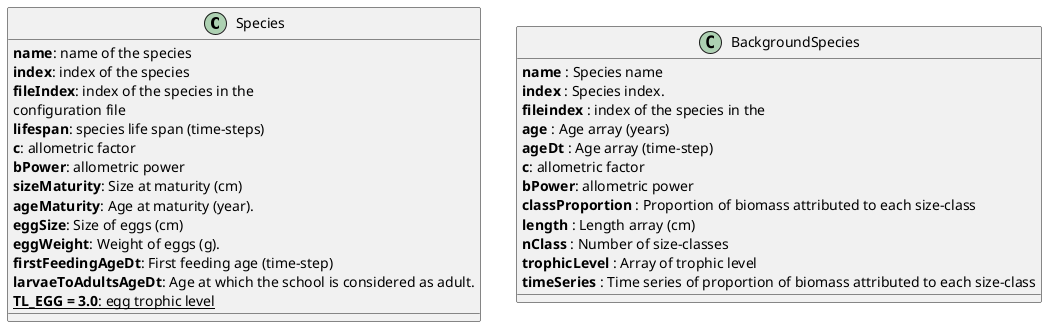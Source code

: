 @startuml
class Species {
  {field} <b>name</b>: name of the species
  {field} <b>index</b>: index of the species
  {field} <b>fileIndex</b>: index of the species in the
  {field} configuration file
  {field} <b>lifespan</b>: species life span (time-steps)
  {field} <b>c</b>: allometric factor
  {field} <b>bPower</b>: allometric power
  {field} <b>sizeMaturity</b>: Size at maturity (cm)
  {field} <b>ageMaturity</b>: Age at maturity (year).
  {field} <b>eggSize</b>: Size of eggs (cm)
  {field} <b>eggWeight</b>: Weight of eggs (g).
  {field} <b>firstFeedingAgeDt</b>: First feeding age (time-step)
  {field} <b>larvaeToAdultsAgeDt</b>: Age at which the school is considered as adult.
  {static} <b>TL_EGG = 3.0</b>: egg trophic level
}

class BackgroundSpecies {
	{field} <b>name</b> : Species name
	{field} <b>index</b> : Species index.
	{field} <b>fileindex</b> : index of the species in the
	{field} <b>age</b> : Age array (years)
	{field} <b>ageDt</b> : Age array (time-step)
  {field} <b>c</b>: allometric factor
  {field} <b>bPower</b>: allometric power
	{field} <b>classProportion</b> : Proportion of biomass attributed to each size-class
	{field} <b>length</b> : Length array (cm)
	{field} <b>nClass</b> : Number of size-classes
	{field} <b>trophicLevel</b> : Array of trophic level
  {field} <b>timeSeries</b> : Time series of proportion of biomass attributed to each size-class
}

@enduml